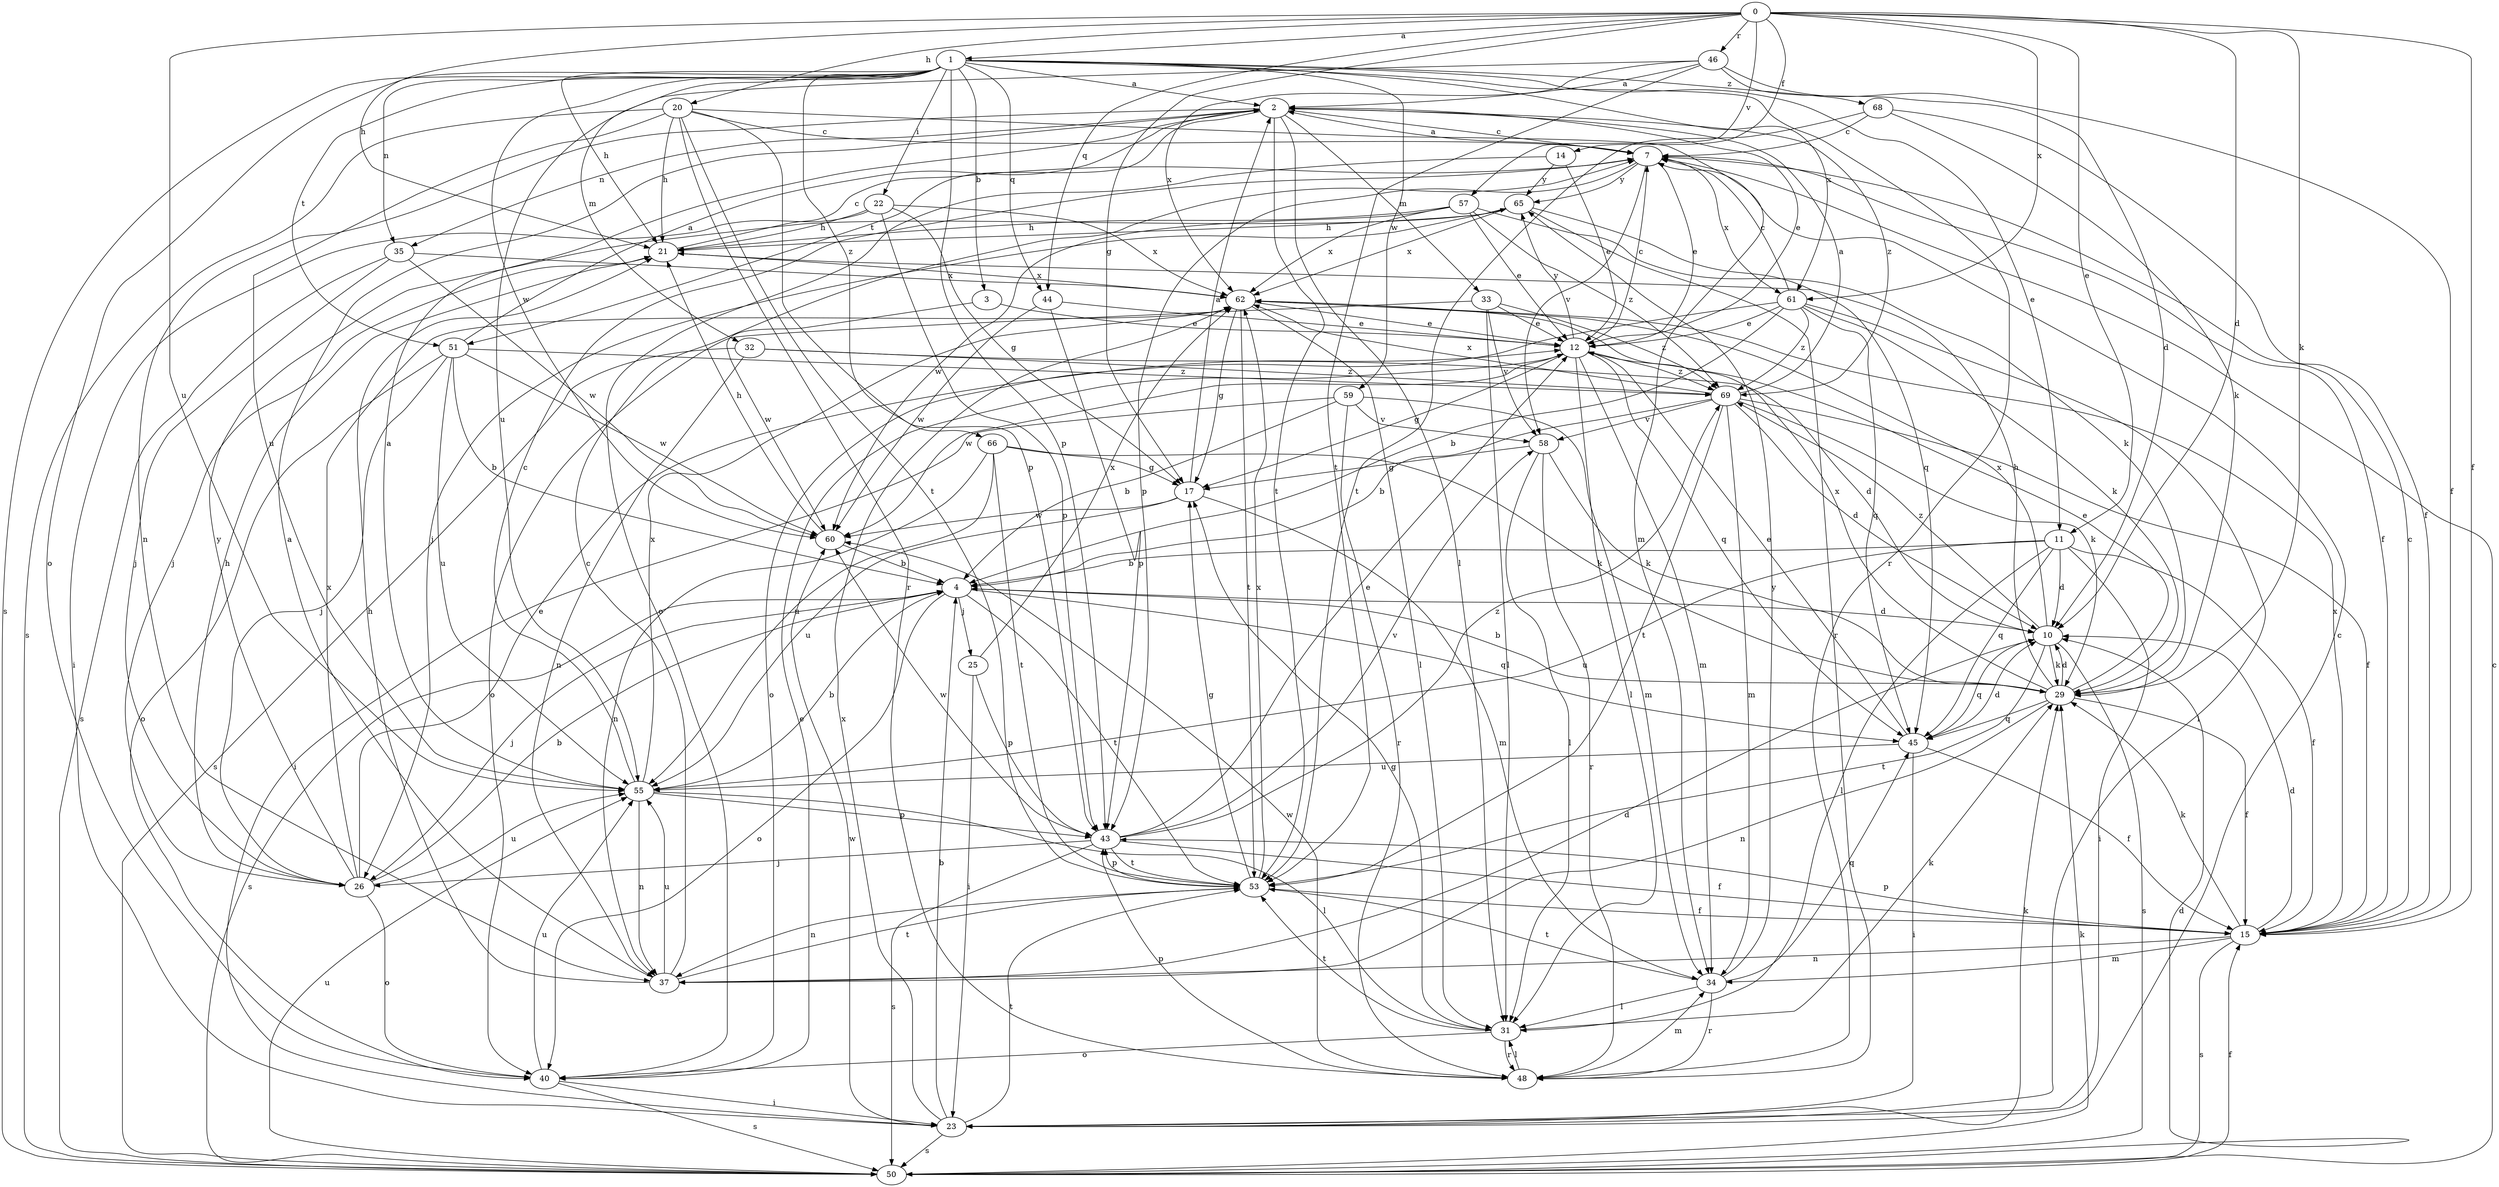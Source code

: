 strict digraph  {
0;
1;
2;
3;
4;
7;
10;
11;
12;
14;
15;
17;
20;
21;
22;
23;
25;
26;
29;
31;
32;
33;
34;
35;
37;
40;
43;
44;
45;
46;
48;
50;
51;
53;
55;
57;
58;
59;
60;
61;
62;
65;
66;
68;
69;
0 -> 1  [label=a];
0 -> 10  [label=d];
0 -> 11  [label=e];
0 -> 14  [label=f];
0 -> 15  [label=f];
0 -> 17  [label=g];
0 -> 20  [label=h];
0 -> 21  [label=h];
0 -> 29  [label=k];
0 -> 44  [label=q];
0 -> 46  [label=r];
0 -> 55  [label=u];
0 -> 57  [label=v];
0 -> 61  [label=x];
1 -> 2  [label=a];
1 -> 3  [label=b];
1 -> 11  [label=e];
1 -> 21  [label=h];
1 -> 22  [label=i];
1 -> 32  [label=m];
1 -> 35  [label=n];
1 -> 40  [label=o];
1 -> 43  [label=p];
1 -> 44  [label=q];
1 -> 48  [label=r];
1 -> 50  [label=s];
1 -> 51  [label=t];
1 -> 59  [label=w];
1 -> 60  [label=w];
1 -> 61  [label=x];
1 -> 66  [label=z];
1 -> 68  [label=z];
2 -> 7  [label=c];
2 -> 12  [label=e];
2 -> 31  [label=l];
2 -> 33  [label=m];
2 -> 35  [label=n];
2 -> 37  [label=n];
2 -> 51  [label=t];
2 -> 53  [label=t];
2 -> 69  [label=z];
3 -> 12  [label=e];
3 -> 60  [label=w];
4 -> 10  [label=d];
4 -> 25  [label=j];
4 -> 26  [label=j];
4 -> 40  [label=o];
4 -> 45  [label=q];
4 -> 50  [label=s];
4 -> 53  [label=t];
7 -> 2  [label=a];
7 -> 12  [label=e];
7 -> 15  [label=f];
7 -> 43  [label=p];
7 -> 58  [label=v];
7 -> 61  [label=x];
7 -> 65  [label=y];
10 -> 29  [label=k];
10 -> 45  [label=q];
10 -> 50  [label=s];
10 -> 53  [label=t];
10 -> 62  [label=x];
10 -> 69  [label=z];
11 -> 4  [label=b];
11 -> 10  [label=d];
11 -> 15  [label=f];
11 -> 23  [label=i];
11 -> 31  [label=l];
11 -> 45  [label=q];
11 -> 55  [label=u];
12 -> 7  [label=c];
12 -> 17  [label=g];
12 -> 31  [label=l];
12 -> 34  [label=m];
12 -> 45  [label=q];
12 -> 60  [label=w];
12 -> 65  [label=y];
12 -> 69  [label=z];
14 -> 12  [label=e];
14 -> 40  [label=o];
14 -> 65  [label=y];
15 -> 7  [label=c];
15 -> 10  [label=d];
15 -> 29  [label=k];
15 -> 34  [label=m];
15 -> 37  [label=n];
15 -> 43  [label=p];
15 -> 50  [label=s];
15 -> 62  [label=x];
17 -> 2  [label=a];
17 -> 34  [label=m];
17 -> 55  [label=u];
17 -> 60  [label=w];
20 -> 7  [label=c];
20 -> 21  [label=h];
20 -> 34  [label=m];
20 -> 43  [label=p];
20 -> 48  [label=r];
20 -> 50  [label=s];
20 -> 53  [label=t];
20 -> 55  [label=u];
21 -> 7  [label=c];
21 -> 26  [label=j];
21 -> 62  [label=x];
22 -> 17  [label=g];
22 -> 21  [label=h];
22 -> 23  [label=i];
22 -> 43  [label=p];
22 -> 62  [label=x];
23 -> 4  [label=b];
23 -> 7  [label=c];
23 -> 29  [label=k];
23 -> 50  [label=s];
23 -> 53  [label=t];
23 -> 60  [label=w];
23 -> 62  [label=x];
25 -> 23  [label=i];
25 -> 43  [label=p];
25 -> 62  [label=x];
26 -> 4  [label=b];
26 -> 12  [label=e];
26 -> 21  [label=h];
26 -> 40  [label=o];
26 -> 55  [label=u];
26 -> 62  [label=x];
26 -> 65  [label=y];
29 -> 4  [label=b];
29 -> 10  [label=d];
29 -> 12  [label=e];
29 -> 15  [label=f];
29 -> 21  [label=h];
29 -> 37  [label=n];
29 -> 45  [label=q];
29 -> 62  [label=x];
31 -> 17  [label=g];
31 -> 29  [label=k];
31 -> 40  [label=o];
31 -> 48  [label=r];
31 -> 53  [label=t];
32 -> 10  [label=d];
32 -> 37  [label=n];
32 -> 50  [label=s];
32 -> 69  [label=z];
33 -> 12  [label=e];
33 -> 31  [label=l];
33 -> 40  [label=o];
33 -> 58  [label=v];
33 -> 69  [label=z];
34 -> 31  [label=l];
34 -> 45  [label=q];
34 -> 48  [label=r];
34 -> 53  [label=t];
34 -> 65  [label=y];
35 -> 26  [label=j];
35 -> 50  [label=s];
35 -> 60  [label=w];
35 -> 62  [label=x];
37 -> 2  [label=a];
37 -> 7  [label=c];
37 -> 10  [label=d];
37 -> 21  [label=h];
37 -> 53  [label=t];
37 -> 55  [label=u];
40 -> 12  [label=e];
40 -> 23  [label=i];
40 -> 50  [label=s];
40 -> 55  [label=u];
43 -> 12  [label=e];
43 -> 15  [label=f];
43 -> 26  [label=j];
43 -> 50  [label=s];
43 -> 53  [label=t];
43 -> 58  [label=v];
43 -> 60  [label=w];
43 -> 69  [label=z];
44 -> 12  [label=e];
44 -> 43  [label=p];
44 -> 60  [label=w];
45 -> 10  [label=d];
45 -> 12  [label=e];
45 -> 15  [label=f];
45 -> 23  [label=i];
45 -> 55  [label=u];
46 -> 2  [label=a];
46 -> 10  [label=d];
46 -> 15  [label=f];
46 -> 53  [label=t];
46 -> 55  [label=u];
46 -> 62  [label=x];
48 -> 31  [label=l];
48 -> 34  [label=m];
48 -> 43  [label=p];
48 -> 60  [label=w];
50 -> 7  [label=c];
50 -> 10  [label=d];
50 -> 15  [label=f];
50 -> 29  [label=k];
50 -> 55  [label=u];
51 -> 2  [label=a];
51 -> 4  [label=b];
51 -> 26  [label=j];
51 -> 40  [label=o];
51 -> 55  [label=u];
51 -> 60  [label=w];
51 -> 69  [label=z];
53 -> 15  [label=f];
53 -> 17  [label=g];
53 -> 37  [label=n];
53 -> 43  [label=p];
53 -> 62  [label=x];
55 -> 2  [label=a];
55 -> 4  [label=b];
55 -> 7  [label=c];
55 -> 31  [label=l];
55 -> 37  [label=n];
55 -> 43  [label=p];
55 -> 62  [label=x];
57 -> 12  [label=e];
57 -> 21  [label=h];
57 -> 29  [label=k];
57 -> 60  [label=w];
57 -> 62  [label=x];
57 -> 69  [label=z];
58 -> 17  [label=g];
58 -> 29  [label=k];
58 -> 31  [label=l];
58 -> 48  [label=r];
59 -> 4  [label=b];
59 -> 23  [label=i];
59 -> 34  [label=m];
59 -> 48  [label=r];
59 -> 58  [label=v];
60 -> 4  [label=b];
60 -> 21  [label=h];
61 -> 4  [label=b];
61 -> 7  [label=c];
61 -> 12  [label=e];
61 -> 23  [label=i];
61 -> 29  [label=k];
61 -> 40  [label=o];
61 -> 45  [label=q];
61 -> 69  [label=z];
62 -> 12  [label=e];
62 -> 17  [label=g];
62 -> 31  [label=l];
62 -> 53  [label=t];
65 -> 21  [label=h];
65 -> 26  [label=j];
65 -> 45  [label=q];
65 -> 48  [label=r];
65 -> 62  [label=x];
66 -> 17  [label=g];
66 -> 29  [label=k];
66 -> 37  [label=n];
66 -> 53  [label=t];
66 -> 55  [label=u];
68 -> 7  [label=c];
68 -> 15  [label=f];
68 -> 29  [label=k];
68 -> 53  [label=t];
69 -> 2  [label=a];
69 -> 4  [label=b];
69 -> 10  [label=d];
69 -> 15  [label=f];
69 -> 29  [label=k];
69 -> 34  [label=m];
69 -> 53  [label=t];
69 -> 58  [label=v];
69 -> 62  [label=x];
}
